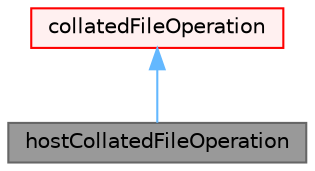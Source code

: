digraph "hostCollatedFileOperation"
{
 // LATEX_PDF_SIZE
  bgcolor="transparent";
  edge [fontname=Helvetica,fontsize=10,labelfontname=Helvetica,labelfontsize=10];
  node [fontname=Helvetica,fontsize=10,shape=box,height=0.2,width=0.4];
  Node1 [id="Node000001",label="hostCollatedFileOperation",height=0.2,width=0.4,color="gray40", fillcolor="grey60", style="filled", fontcolor="black",tooltip="Version of collatedFileOperation with multiple read/write ranks."];
  Node2 -> Node1 [id="edge1_Node000001_Node000002",dir="back",color="steelblue1",style="solid",tooltip=" "];
  Node2 [id="Node000002",label="collatedFileOperation",height=0.2,width=0.4,color="red", fillcolor="#FFF0F0", style="filled",URL="$classFoam_1_1fileOperations_1_1collatedFileOperation.html",tooltip="Version of masterUncollatedFileOperation that collates regIOobjects into a container in the processor..."];
}
